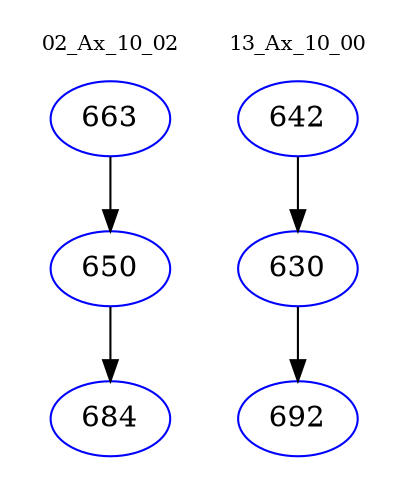 digraph{
subgraph cluster_0 {
color = white
label = "02_Ax_10_02";
fontsize=10;
T0_663 [label="663", color="blue"]
T0_663 -> T0_650 [color="black"]
T0_650 [label="650", color="blue"]
T0_650 -> T0_684 [color="black"]
T0_684 [label="684", color="blue"]
}
subgraph cluster_1 {
color = white
label = "13_Ax_10_00";
fontsize=10;
T1_642 [label="642", color="blue"]
T1_642 -> T1_630 [color="black"]
T1_630 [label="630", color="blue"]
T1_630 -> T1_692 [color="black"]
T1_692 [label="692", color="blue"]
}
}
